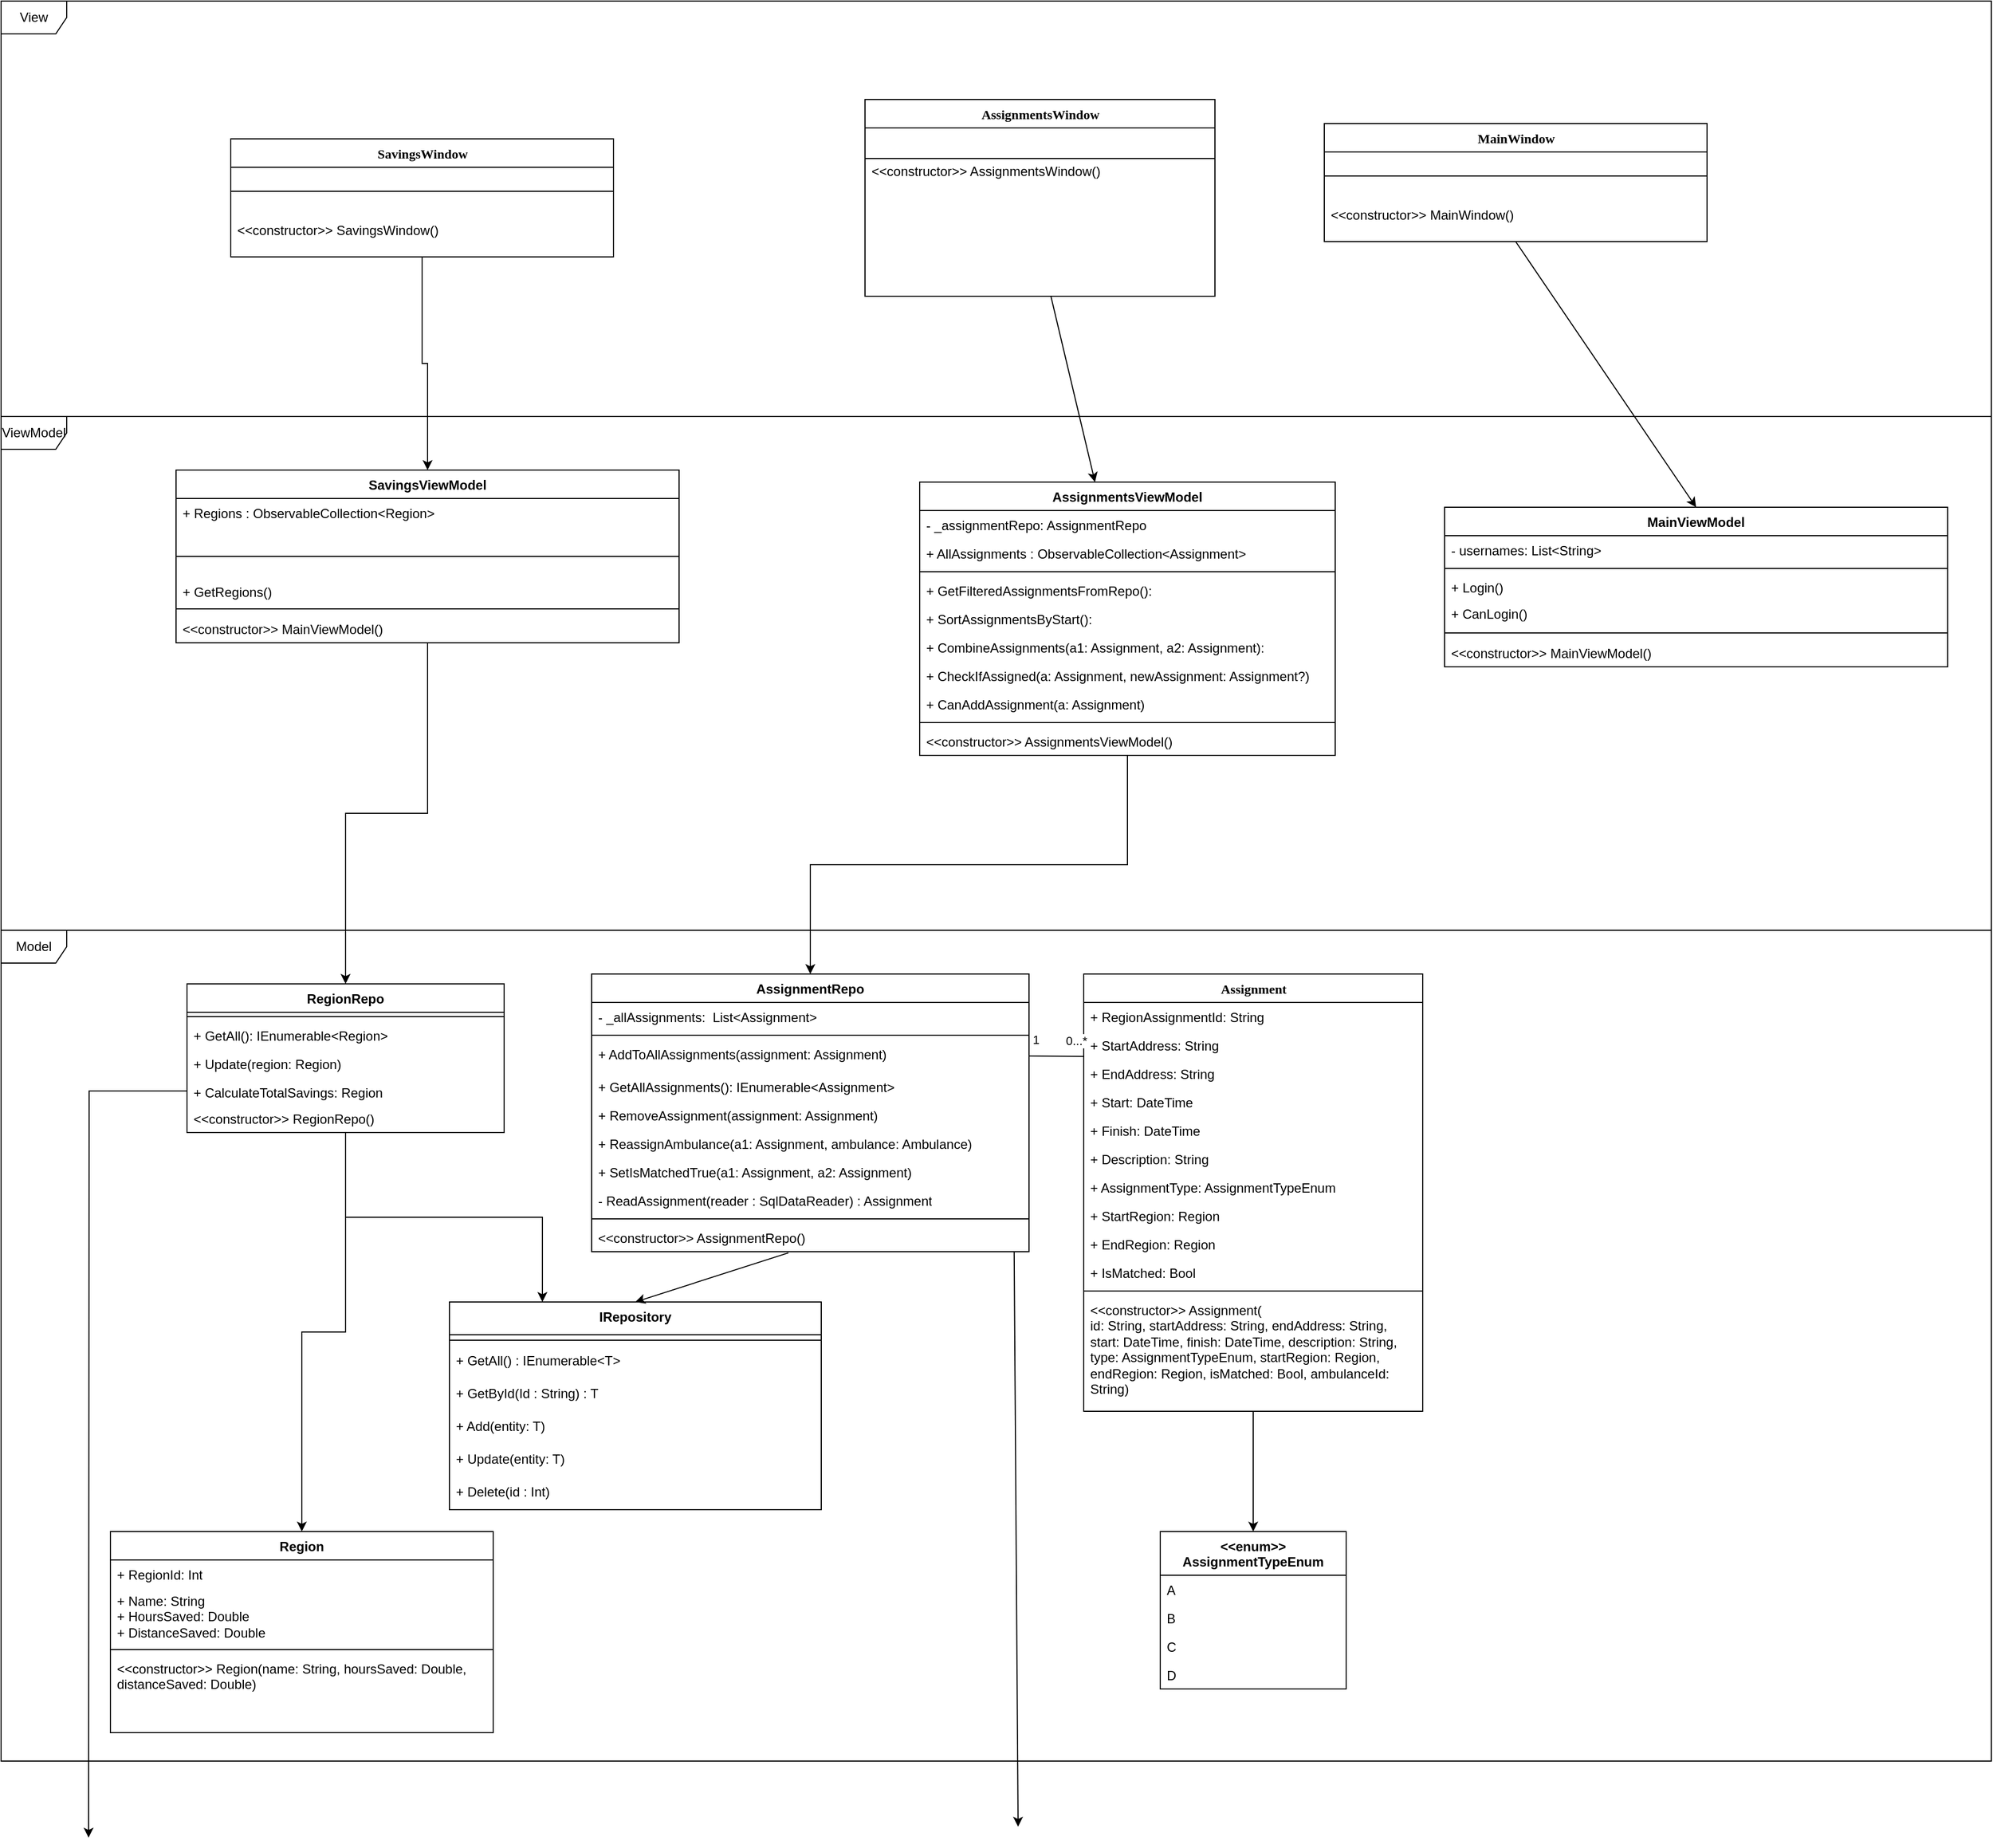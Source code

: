 <mxfile version="24.7.16">
  <diagram name="Page-1" id="6133507b-19e7-1e82-6fc7-422aa6c4b21f">
    <mxGraphModel dx="2150" dy="557" grid="1" gridSize="10" guides="1" tooltips="1" connect="1" arrows="1" fold="1" page="1" pageScale="1" pageWidth="1100" pageHeight="850" background="none" math="0" shadow="0">
      <root>
        <mxCell id="0" />
        <mxCell id="1" parent="0" />
        <object label="&lt;div&gt;AssignmentsWindow&lt;/div&gt;&lt;div&gt;&lt;br&gt;&lt;/div&gt;" AssignmentsWindow="" id="78961159f06e98e8-17">
          <mxCell style="swimlane;html=1;fontStyle=1;align=center;verticalAlign=top;childLayout=stackLayout;horizontal=1;startSize=26;horizontalStack=0;resizeParent=1;resizeLast=0;collapsible=1;marginBottom=0;swimlaneFillColor=#ffffff;rounded=0;shadow=0;comic=0;labelBackgroundColor=none;strokeWidth=1;fillColor=none;fontFamily=Verdana;fontSize=12;movable=1;resizable=1;rotatable=1;deletable=1;editable=1;locked=0;connectable=1;" parent="1" vertex="1">
            <mxGeometry x="20" y="100" width="320" height="180" as="geometry" />
          </mxCell>
        </object>
        <mxCell id="w_FCNFXschIVTDnrTgpB-2" value="&amp;nbsp;" style="text;strokeColor=none;fillColor=none;align=left;verticalAlign=top;spacingLeft=4;spacingRight=4;overflow=hidden;rotatable=0;points=[[0,0.5],[1,0.5]];portConstraint=eastwest;whiteSpace=wrap;html=1;" parent="78961159f06e98e8-17" vertex="1">
          <mxGeometry y="26" width="320" height="26" as="geometry" />
        </mxCell>
        <mxCell id="w_FCNFXschIVTDnrTgpB-6" value="&amp;lt;&amp;lt;constructor&amp;gt;&amp;gt; AssignmentsWindow() " style="text;strokeColor=none;fillColor=none;align=left;verticalAlign=top;spacingLeft=4;spacingRight=4;overflow=hidden;rotatable=0;points=[[0,0.5],[1,0.5]];portConstraint=eastwest;whiteSpace=wrap;html=1;" parent="78961159f06e98e8-17" vertex="1">
          <mxGeometry y="52" width="320" height="26" as="geometry" />
        </mxCell>
        <mxCell id="78961159f06e98e8-43" value="MainWindow" style="swimlane;html=1;fontStyle=1;align=center;verticalAlign=top;childLayout=stackLayout;horizontal=1;startSize=26;horizontalStack=0;resizeParent=1;resizeLast=0;collapsible=1;marginBottom=0;swimlaneFillColor=#ffffff;rounded=0;shadow=0;comic=0;labelBackgroundColor=none;strokeWidth=1;fillColor=none;fontFamily=Verdana;fontSize=12" parent="1" vertex="1">
          <mxGeometry x="440" y="122" width="350" height="108" as="geometry" />
        </mxCell>
        <mxCell id="w_FCNFXschIVTDnrTgpB-13" value="" style="line;strokeWidth=1;fillColor=none;align=left;verticalAlign=middle;spacingTop=-1;spacingLeft=3;spacingRight=3;rotatable=0;labelPosition=right;points=[];portConstraint=eastwest;strokeColor=inherit;" parent="78961159f06e98e8-43" vertex="1">
          <mxGeometry y="26" width="350" height="44" as="geometry" />
        </mxCell>
        <mxCell id="w_FCNFXschIVTDnrTgpB-14" value="&amp;lt;&amp;lt;constructor&amp;gt;&amp;gt; MainWindow() " style="text;strokeColor=none;fillColor=none;align=left;verticalAlign=top;spacingLeft=4;spacingRight=4;overflow=hidden;rotatable=0;points=[[0,0.5],[1,0.5]];portConstraint=eastwest;whiteSpace=wrap;html=1;" parent="78961159f06e98e8-43" vertex="1">
          <mxGeometry y="70" width="350" height="20" as="geometry" />
        </mxCell>
        <mxCell id="78961159f06e98e8-108" value="Assignment" style="swimlane;html=1;fontStyle=1;align=center;verticalAlign=top;childLayout=stackLayout;horizontal=1;startSize=26;horizontalStack=0;resizeParent=1;resizeLast=0;collapsible=1;marginBottom=0;swimlaneFillColor=#ffffff;rounded=0;shadow=0;comic=0;labelBackgroundColor=none;strokeWidth=1;fillColor=none;fontFamily=Verdana;fontSize=12" parent="1" vertex="1">
          <mxGeometry x="220" y="900" width="310" height="400" as="geometry" />
        </mxCell>
        <mxCell id="78961159f06e98e8-109" value="+ RegionAssignmentId: String" style="text;html=1;strokeColor=none;fillColor=none;align=left;verticalAlign=top;spacingLeft=4;spacingRight=4;whiteSpace=wrap;overflow=hidden;rotatable=0;points=[[0,0.5],[1,0.5]];portConstraint=eastwest;" parent="78961159f06e98e8-108" vertex="1">
          <mxGeometry y="26" width="310" height="26" as="geometry" />
        </mxCell>
        <mxCell id="78961159f06e98e8-110" value="+ StartAddress: String" style="text;html=1;strokeColor=none;fillColor=none;align=left;verticalAlign=top;spacingLeft=4;spacingRight=4;whiteSpace=wrap;overflow=hidden;rotatable=0;points=[[0,0.5],[1,0.5]];portConstraint=eastwest;" parent="78961159f06e98e8-108" vertex="1">
          <mxGeometry y="52" width="310" height="26" as="geometry" />
        </mxCell>
        <mxCell id="wk8aedMz6wveuseHpSyb-9" value="+ EndAddress: String" style="text;html=1;strokeColor=none;fillColor=none;align=left;verticalAlign=top;spacingLeft=4;spacingRight=4;whiteSpace=wrap;overflow=hidden;rotatable=0;points=[[0,0.5],[1,0.5]];portConstraint=eastwest;" parent="78961159f06e98e8-108" vertex="1">
          <mxGeometry y="78" width="310" height="26" as="geometry" />
        </mxCell>
        <mxCell id="wk8aedMz6wveuseHpSyb-10" value="+ Start: DateTime" style="text;html=1;strokeColor=none;fillColor=none;align=left;verticalAlign=top;spacingLeft=4;spacingRight=4;whiteSpace=wrap;overflow=hidden;rotatable=0;points=[[0,0.5],[1,0.5]];portConstraint=eastwest;" parent="78961159f06e98e8-108" vertex="1">
          <mxGeometry y="104" width="310" height="26" as="geometry" />
        </mxCell>
        <mxCell id="wk8aedMz6wveuseHpSyb-11" value="+ Finish: DateTime" style="text;html=1;strokeColor=none;fillColor=none;align=left;verticalAlign=top;spacingLeft=4;spacingRight=4;whiteSpace=wrap;overflow=hidden;rotatable=0;points=[[0,0.5],[1,0.5]];portConstraint=eastwest;" parent="78961159f06e98e8-108" vertex="1">
          <mxGeometry y="130" width="310" height="26" as="geometry" />
        </mxCell>
        <mxCell id="wk8aedMz6wveuseHpSyb-12" value="+ Description: String" style="text;html=1;strokeColor=none;fillColor=none;align=left;verticalAlign=top;spacingLeft=4;spacingRight=4;whiteSpace=wrap;overflow=hidden;rotatable=0;points=[[0,0.5],[1,0.5]];portConstraint=eastwest;" parent="78961159f06e98e8-108" vertex="1">
          <mxGeometry y="156" width="310" height="26" as="geometry" />
        </mxCell>
        <mxCell id="wk8aedMz6wveuseHpSyb-13" value="+ AssignmentType: AssignmentTypeEnum" style="text;html=1;strokeColor=none;fillColor=none;align=left;verticalAlign=top;spacingLeft=4;spacingRight=4;whiteSpace=wrap;overflow=hidden;rotatable=0;points=[[0,0.5],[1,0.5]];portConstraint=eastwest;" parent="78961159f06e98e8-108" vertex="1">
          <mxGeometry y="182" width="310" height="26" as="geometry" />
        </mxCell>
        <mxCell id="wk8aedMz6wveuseHpSyb-14" value="&lt;div&gt;+ StartRegion: Region&lt;/div&gt;" style="text;html=1;strokeColor=none;fillColor=none;align=left;verticalAlign=top;spacingLeft=4;spacingRight=4;whiteSpace=wrap;overflow=hidden;rotatable=0;points=[[0,0.5],[1,0.5]];portConstraint=eastwest;" parent="78961159f06e98e8-108" vertex="1">
          <mxGeometry y="208" width="310" height="26" as="geometry" />
        </mxCell>
        <mxCell id="wk8aedMz6wveuseHpSyb-15" value="+ EndRegion: Region" style="text;html=1;strokeColor=none;fillColor=none;align=left;verticalAlign=top;spacingLeft=4;spacingRight=4;whiteSpace=wrap;overflow=hidden;rotatable=0;points=[[0,0.5],[1,0.5]];portConstraint=eastwest;" parent="78961159f06e98e8-108" vertex="1">
          <mxGeometry y="234" width="310" height="26" as="geometry" />
        </mxCell>
        <mxCell id="wk8aedMz6wveuseHpSyb-40" value="+ IsMatched: Bool" style="text;html=1;strokeColor=none;fillColor=none;align=left;verticalAlign=top;spacingLeft=4;spacingRight=4;whiteSpace=wrap;overflow=hidden;rotatable=0;points=[[0,0.5],[1,0.5]];portConstraint=eastwest;" parent="78961159f06e98e8-108" vertex="1">
          <mxGeometry y="260" width="310" height="26" as="geometry" />
        </mxCell>
        <mxCell id="78961159f06e98e8-116" value="" style="line;html=1;strokeWidth=1;fillColor=none;align=left;verticalAlign=middle;spacingTop=-1;spacingLeft=3;spacingRight=3;rotatable=0;labelPosition=right;points=[];portConstraint=eastwest;" parent="78961159f06e98e8-108" vertex="1">
          <mxGeometry y="286" width="310" height="8" as="geometry" />
        </mxCell>
        <mxCell id="pi39ZVfkWH-q8esaPO29-7" value="&lt;div&gt;&amp;lt;&amp;lt;constructor&amp;gt;&amp;gt; Assignment(&lt;/div&gt;&lt;div&gt;id: String, startAddress: String, endAddress: String,&lt;/div&gt;&lt;div&gt;start: DateTime, finish: DateTime, description: String,&lt;/div&gt;&lt;div&gt;type: AssignmentTypeEnum, startRegion: Region,&lt;/div&gt;&lt;div&gt;endRegion: Region, isMatched: Bool, ambulanceId: String)&lt;/div&gt;" style="text;strokeColor=none;fillColor=none;align=left;verticalAlign=top;spacingLeft=4;spacingRight=4;overflow=hidden;rotatable=0;points=[[0,0.5],[1,0.5]];portConstraint=eastwest;whiteSpace=wrap;html=1;" parent="78961159f06e98e8-108" vertex="1">
          <mxGeometry y="294" width="310" height="106" as="geometry" />
        </mxCell>
        <mxCell id="LiIIhhn5Ps5Z9-WXhKOp-2" value="View" style="shape=umlFrame;whiteSpace=wrap;html=1;pointerEvents=0;" parent="1" vertex="1">
          <mxGeometry x="-770" y="10" width="1820" height="380" as="geometry" />
        </mxCell>
        <mxCell id="LiIIhhn5Ps5Z9-WXhKOp-3" value="ViewModel" style="shape=umlFrame;whiteSpace=wrap;html=1;pointerEvents=0;" parent="1" vertex="1">
          <mxGeometry x="-770" y="390" width="1820" height="470" as="geometry" />
        </mxCell>
        <mxCell id="LiIIhhn5Ps5Z9-WXhKOp-4" value="Model" style="shape=umlFrame;whiteSpace=wrap;html=1;pointerEvents=0;" parent="1" vertex="1">
          <mxGeometry x="-770" y="860" width="1820" height="760" as="geometry" />
        </mxCell>
        <mxCell id="wk8aedMz6wveuseHpSyb-1" value="AssignmentRepo" style="swimlane;fontStyle=1;align=center;verticalAlign=top;childLayout=stackLayout;horizontal=1;startSize=26;horizontalStack=0;resizeParent=1;resizeParentMax=0;resizeLast=0;collapsible=1;marginBottom=0;whiteSpace=wrap;html=1;" parent="1" vertex="1">
          <mxGeometry x="-230" y="900" width="400" height="254" as="geometry" />
        </mxCell>
        <mxCell id="wk8aedMz6wveuseHpSyb-2" value="- _allAssignments:&amp;nbsp; List&amp;lt;Assignment&amp;gt;" style="text;strokeColor=none;fillColor=none;align=left;verticalAlign=top;spacingLeft=4;spacingRight=4;overflow=hidden;rotatable=0;points=[[0,0.5],[1,0.5]];portConstraint=eastwest;whiteSpace=wrap;html=1;" parent="wk8aedMz6wveuseHpSyb-1" vertex="1">
          <mxGeometry y="26" width="400" height="26" as="geometry" />
        </mxCell>
        <mxCell id="wk8aedMz6wveuseHpSyb-3" value="" style="line;strokeWidth=1;fillColor=none;align=left;verticalAlign=middle;spacingTop=-1;spacingLeft=3;spacingRight=3;rotatable=0;labelPosition=right;points=[];portConstraint=eastwest;strokeColor=inherit;" parent="wk8aedMz6wveuseHpSyb-1" vertex="1">
          <mxGeometry y="52" width="400" height="8" as="geometry" />
        </mxCell>
        <mxCell id="wk8aedMz6wveuseHpSyb-44" value="+ AddToAllAssignments(assignment: Assignment)" style="text;html=1;strokeColor=none;fillColor=none;align=left;verticalAlign=top;spacingLeft=4;spacingRight=4;whiteSpace=wrap;overflow=hidden;rotatable=0;points=[[0,0.5],[1,0.5]];portConstraint=eastwest;" parent="wk8aedMz6wveuseHpSyb-1" vertex="1">
          <mxGeometry y="60" width="400" height="30" as="geometry" />
        </mxCell>
        <mxCell id="wk8aedMz6wveuseHpSyb-45" value="+ GetAllAssignments(): IEnumerable&amp;lt;Assignment&amp;gt;" style="text;html=1;strokeColor=none;fillColor=none;align=left;verticalAlign=top;spacingLeft=4;spacingRight=4;whiteSpace=wrap;overflow=hidden;rotatable=0;points=[[0,0.5],[1,0.5]];portConstraint=eastwest;" parent="wk8aedMz6wveuseHpSyb-1" vertex="1">
          <mxGeometry y="90" width="400" height="26" as="geometry" />
        </mxCell>
        <mxCell id="wk8aedMz6wveuseHpSyb-46" value="+ RemoveAssignment(assignment: Assignment)" style="text;html=1;strokeColor=none;fillColor=none;align=left;verticalAlign=top;spacingLeft=4;spacingRight=4;whiteSpace=wrap;overflow=hidden;rotatable=0;points=[[0,0.5],[1,0.5]];portConstraint=eastwest;" parent="wk8aedMz6wveuseHpSyb-1" vertex="1">
          <mxGeometry y="116" width="400" height="26" as="geometry" />
        </mxCell>
        <mxCell id="pi39ZVfkWH-q8esaPO29-2" value="+ ReassignAmbulance(a1: Assignment, ambulance: Ambulance)&amp;nbsp; " style="text;strokeColor=none;fillColor=none;align=left;verticalAlign=top;spacingLeft=4;spacingRight=4;overflow=hidden;rotatable=0;points=[[0,0.5],[1,0.5]];portConstraint=eastwest;whiteSpace=wrap;html=1;" parent="wk8aedMz6wveuseHpSyb-1" vertex="1">
          <mxGeometry y="142" width="400" height="26" as="geometry" />
        </mxCell>
        <mxCell id="pi39ZVfkWH-q8esaPO29-3" value="+ SetIsMatchedTrue(a1: Assignment, a2: Assignment)" style="text;strokeColor=none;fillColor=none;align=left;verticalAlign=top;spacingLeft=4;spacingRight=4;overflow=hidden;rotatable=0;points=[[0,0.5],[1,0.5]];portConstraint=eastwest;whiteSpace=wrap;html=1;" parent="wk8aedMz6wveuseHpSyb-1" vertex="1">
          <mxGeometry y="168" width="400" height="26" as="geometry" />
        </mxCell>
        <mxCell id="ruRPyzoUIk_TEETxhgX9-29" value="- ReadAssignment(reader : SqlDataReader) : Assignment" style="text;strokeColor=none;fillColor=none;align=left;verticalAlign=top;spacingLeft=4;spacingRight=4;overflow=hidden;rotatable=0;points=[[0,0.5],[1,0.5]];portConstraint=eastwest;whiteSpace=wrap;html=1;" parent="wk8aedMz6wveuseHpSyb-1" vertex="1">
          <mxGeometry y="194" width="400" height="26" as="geometry" />
        </mxCell>
        <mxCell id="w_FCNFXschIVTDnrTgpB-23" value="" style="line;strokeWidth=1;fillColor=none;align=left;verticalAlign=middle;spacingTop=-1;spacingLeft=3;spacingRight=3;rotatable=0;labelPosition=right;points=[];portConstraint=eastwest;strokeColor=inherit;" parent="wk8aedMz6wveuseHpSyb-1" vertex="1">
          <mxGeometry y="220" width="400" height="8" as="geometry" />
        </mxCell>
        <mxCell id="w_FCNFXschIVTDnrTgpB-24" value="&amp;lt;&amp;lt;constructor&amp;gt;&amp;gt; AssignmentRepo()" style="text;strokeColor=none;fillColor=none;align=left;verticalAlign=top;spacingLeft=4;spacingRight=4;overflow=hidden;rotatable=0;points=[[0,0.5],[1,0.5]];portConstraint=eastwest;whiteSpace=wrap;html=1;" parent="wk8aedMz6wveuseHpSyb-1" vertex="1">
          <mxGeometry y="228" width="400" height="26" as="geometry" />
        </mxCell>
        <mxCell id="wk8aedMz6wveuseHpSyb-50" value="" style="endArrow=none;html=1;rounded=0;exitX=1;exitY=0.5;exitDx=0;exitDy=0;entryX=0;entryY=0.897;entryDx=0;entryDy=0;entryPerimeter=0;" parent="1" source="wk8aedMz6wveuseHpSyb-44" target="78961159f06e98e8-110" edge="1">
          <mxGeometry width="50" height="50" relative="1" as="geometry">
            <mxPoint x="530" y="1150" as="sourcePoint" />
            <mxPoint x="580" y="1100" as="targetPoint" />
          </mxGeometry>
        </mxCell>
        <mxCell id="wk8aedMz6wveuseHpSyb-53" value="0...*" style="edgeLabel;html=1;align=center;verticalAlign=middle;resizable=0;points=[];" parent="wk8aedMz6wveuseHpSyb-50" vertex="1" connectable="0">
          <mxGeometry x="0.692" relative="1" as="geometry">
            <mxPoint y="-15" as="offset" />
          </mxGeometry>
        </mxCell>
        <mxCell id="wk8aedMz6wveuseHpSyb-54" value="1" style="edgeLabel;html=1;align=center;verticalAlign=middle;resizable=0;points=[];" parent="wk8aedMz6wveuseHpSyb-50" vertex="1" connectable="0">
          <mxGeometry x="-0.756" y="1" relative="1" as="geometry">
            <mxPoint y="-14" as="offset" />
          </mxGeometry>
        </mxCell>
        <mxCell id="wk8aedMz6wveuseHpSyb-57" value="MainViewModel" style="swimlane;fontStyle=1;align=center;verticalAlign=top;childLayout=stackLayout;horizontal=1;startSize=26;horizontalStack=0;resizeParent=1;resizeParentMax=0;resizeLast=0;collapsible=1;marginBottom=0;whiteSpace=wrap;html=1;" parent="1" vertex="1">
          <mxGeometry x="550" y="473" width="460" height="146" as="geometry" />
        </mxCell>
        <mxCell id="ruRPyzoUIk_TEETxhgX9-1" value="- usernames: List&amp;lt;String&amp;gt;" style="text;strokeColor=none;fillColor=none;align=left;verticalAlign=top;spacingLeft=4;spacingRight=4;overflow=hidden;rotatable=0;points=[[0,0.5],[1,0.5]];portConstraint=eastwest;whiteSpace=wrap;html=1;" parent="wk8aedMz6wveuseHpSyb-57" vertex="1">
          <mxGeometry y="26" width="460" height="26" as="geometry" />
        </mxCell>
        <mxCell id="ruRPyzoUIk_TEETxhgX9-3" value="" style="line;strokeWidth=1;fillColor=none;align=left;verticalAlign=middle;spacingTop=-1;spacingLeft=3;spacingRight=3;rotatable=0;labelPosition=right;points=[];portConstraint=eastwest;strokeColor=inherit;" parent="wk8aedMz6wveuseHpSyb-57" vertex="1">
          <mxGeometry y="52" width="460" height="8" as="geometry" />
        </mxCell>
        <mxCell id="ruRPyzoUIk_TEETxhgX9-6" value="+ Login()" style="text;strokeColor=none;fillColor=none;align=left;verticalAlign=top;spacingLeft=4;spacingRight=4;overflow=hidden;rotatable=0;points=[[0,0.5],[1,0.5]];portConstraint=eastwest;whiteSpace=wrap;html=1;" parent="wk8aedMz6wveuseHpSyb-57" vertex="1">
          <mxGeometry y="60" width="460" height="24" as="geometry" />
        </mxCell>
        <mxCell id="ruRPyzoUIk_TEETxhgX9-7" value="+ CanLogin()" style="text;strokeColor=none;fillColor=none;align=left;verticalAlign=top;spacingLeft=4;spacingRight=4;overflow=hidden;rotatable=0;points=[[0,0.5],[1,0.5]];portConstraint=eastwest;whiteSpace=wrap;html=1;" parent="wk8aedMz6wveuseHpSyb-57" vertex="1">
          <mxGeometry y="84" width="460" height="26" as="geometry" />
        </mxCell>
        <mxCell id="ruRPyzoUIk_TEETxhgX9-4" value="" style="line;strokeWidth=1;fillColor=none;align=left;verticalAlign=middle;spacingTop=-1;spacingLeft=3;spacingRight=3;rotatable=0;labelPosition=right;points=[];portConstraint=eastwest;strokeColor=inherit;" parent="wk8aedMz6wveuseHpSyb-57" vertex="1">
          <mxGeometry y="110" width="460" height="10" as="geometry" />
        </mxCell>
        <mxCell id="ruRPyzoUIk_TEETxhgX9-5" value="&amp;lt;&amp;lt;constructor&amp;gt;&amp;gt; MainViewModel()" style="text;strokeColor=none;fillColor=none;align=left;verticalAlign=top;spacingLeft=4;spacingRight=4;overflow=hidden;rotatable=0;points=[[0,0.5],[1,0.5]];portConstraint=eastwest;whiteSpace=wrap;html=1;" parent="wk8aedMz6wveuseHpSyb-57" vertex="1">
          <mxGeometry y="120" width="460" height="26" as="geometry" />
        </mxCell>
        <mxCell id="wk8aedMz6wveuseHpSyb-61" value="AssignmentsViewModel" style="swimlane;fontStyle=1;align=center;verticalAlign=top;childLayout=stackLayout;horizontal=1;startSize=26;horizontalStack=0;resizeParent=1;resizeParentMax=0;resizeLast=0;collapsible=1;marginBottom=0;whiteSpace=wrap;html=1;" parent="1" vertex="1">
          <mxGeometry x="70" y="450" width="380" height="250" as="geometry" />
        </mxCell>
        <mxCell id="wk8aedMz6wveuseHpSyb-62" value="- _assignmentRepo: AssignmentRepo" style="text;strokeColor=none;fillColor=none;align=left;verticalAlign=top;spacingLeft=4;spacingRight=4;overflow=hidden;rotatable=0;points=[[0,0.5],[1,0.5]];portConstraint=eastwest;whiteSpace=wrap;html=1;" parent="wk8aedMz6wveuseHpSyb-61" vertex="1">
          <mxGeometry y="26" width="380" height="26" as="geometry" />
        </mxCell>
        <mxCell id="w_FCNFXschIVTDnrTgpB-15" value="+ AllAssignments : ObservableCollection&amp;lt;Assignment&amp;gt;" style="text;strokeColor=none;fillColor=none;align=left;verticalAlign=top;spacingLeft=4;spacingRight=4;overflow=hidden;rotatable=0;points=[[0,0.5],[1,0.5]];portConstraint=eastwest;whiteSpace=wrap;html=1;" parent="wk8aedMz6wveuseHpSyb-61" vertex="1">
          <mxGeometry y="52" width="380" height="26" as="geometry" />
        </mxCell>
        <mxCell id="wk8aedMz6wveuseHpSyb-63" value="" style="line;strokeWidth=1;fillColor=none;align=left;verticalAlign=middle;spacingTop=-1;spacingLeft=3;spacingRight=3;rotatable=0;labelPosition=right;points=[];portConstraint=eastwest;strokeColor=inherit;" parent="wk8aedMz6wveuseHpSyb-61" vertex="1">
          <mxGeometry y="78" width="380" height="8" as="geometry" />
        </mxCell>
        <mxCell id="wk8aedMz6wveuseHpSyb-64" value="+ GetFilteredAssignmentsFromRepo():&amp;nbsp;" style="text;strokeColor=none;fillColor=none;align=left;verticalAlign=top;spacingLeft=4;spacingRight=4;overflow=hidden;rotatable=0;points=[[0,0.5],[1,0.5]];portConstraint=eastwest;whiteSpace=wrap;html=1;" parent="wk8aedMz6wveuseHpSyb-61" vertex="1">
          <mxGeometry y="86" width="380" height="26" as="geometry" />
        </mxCell>
        <mxCell id="wk8aedMz6wveuseHpSyb-71" value="&lt;div&gt;+ SortAssignmentsByStart():&lt;/div&gt;&lt;div&gt;&lt;br&gt;&lt;/div&gt;" style="text;strokeColor=none;fillColor=none;align=left;verticalAlign=top;spacingLeft=4;spacingRight=4;overflow=hidden;rotatable=0;points=[[0,0.5],[1,0.5]];portConstraint=eastwest;whiteSpace=wrap;html=1;" parent="wk8aedMz6wveuseHpSyb-61" vertex="1">
          <mxGeometry y="112" width="380" height="26" as="geometry" />
        </mxCell>
        <mxCell id="pi39ZVfkWH-q8esaPO29-1" value="+ CombineAssignments(a1: Assignment, a2: Assignment):" style="text;strokeColor=none;fillColor=none;align=left;verticalAlign=top;spacingLeft=4;spacingRight=4;overflow=hidden;rotatable=0;points=[[0,0.5],[1,0.5]];portConstraint=eastwest;whiteSpace=wrap;html=1;" parent="wk8aedMz6wveuseHpSyb-61" vertex="1">
          <mxGeometry y="138" width="380" height="26" as="geometry" />
        </mxCell>
        <mxCell id="FW3K1UX7M-Oo-U68jjP3-2" value="+ CheckIfAssigned(a: Assignment, newAssignment: Assignment?)" style="text;strokeColor=none;fillColor=none;align=left;verticalAlign=top;spacingLeft=4;spacingRight=4;overflow=hidden;rotatable=0;points=[[0,0.5],[1,0.5]];portConstraint=eastwest;whiteSpace=wrap;html=1;" parent="wk8aedMz6wveuseHpSyb-61" vertex="1">
          <mxGeometry y="164" width="380" height="26" as="geometry" />
        </mxCell>
        <mxCell id="FW3K1UX7M-Oo-U68jjP3-3" value="+&amp;nbsp;CanAddAssignment(a: Assignment)" style="text;strokeColor=none;fillColor=none;align=left;verticalAlign=top;spacingLeft=4;spacingRight=4;overflow=hidden;rotatable=0;points=[[0,0.5],[1,0.5]];portConstraint=eastwest;whiteSpace=wrap;html=1;" parent="wk8aedMz6wveuseHpSyb-61" vertex="1">
          <mxGeometry y="190" width="380" height="26" as="geometry" />
        </mxCell>
        <mxCell id="w_FCNFXschIVTDnrTgpB-22" value="" style="line;strokeWidth=1;fillColor=none;align=left;verticalAlign=middle;spacingTop=-1;spacingLeft=3;spacingRight=3;rotatable=0;labelPosition=right;points=[];portConstraint=eastwest;strokeColor=inherit;" parent="wk8aedMz6wveuseHpSyb-61" vertex="1">
          <mxGeometry y="216" width="380" height="8" as="geometry" />
        </mxCell>
        <mxCell id="w_FCNFXschIVTDnrTgpB-21" value="&amp;lt;&amp;lt;constructor&amp;gt;&amp;gt; AssignmentsViewModel()" style="text;strokeColor=none;fillColor=none;align=left;verticalAlign=top;spacingLeft=4;spacingRight=4;overflow=hidden;rotatable=0;points=[[0,0.5],[1,0.5]];portConstraint=eastwest;whiteSpace=wrap;html=1;" parent="wk8aedMz6wveuseHpSyb-61" vertex="1">
          <mxGeometry y="224" width="380" height="26" as="geometry" />
        </mxCell>
        <mxCell id="wk8aedMz6wveuseHpSyb-65" value="" style="endArrow=none;html=1;rounded=0;exitX=0.5;exitY=0;exitDx=0;exitDy=0;startArrow=classic;startFill=1;" parent="1" source="wk8aedMz6wveuseHpSyb-1" target="wk8aedMz6wveuseHpSyb-61" edge="1">
          <mxGeometry width="50" height="50" relative="1" as="geometry">
            <mxPoint x="420" y="620" as="sourcePoint" />
            <mxPoint x="560" y="580" as="targetPoint" />
            <Array as="points">
              <mxPoint x="-30" y="800" />
              <mxPoint x="260" y="800" />
            </Array>
          </mxGeometry>
        </mxCell>
        <mxCell id="w_FCNFXschIVTDnrTgpB-5" value="" style="line;strokeWidth=1;fillColor=none;align=left;verticalAlign=middle;spacingTop=-1;spacingLeft=3;spacingRight=3;rotatable=0;labelPosition=right;points=[];portConstraint=eastwest;strokeColor=inherit;" parent="1" vertex="1">
          <mxGeometry x="20" y="150" width="320" height="8" as="geometry" />
        </mxCell>
        <mxCell id="w_FCNFXschIVTDnrTgpB-17" value="" style="endArrow=classic;html=1;rounded=0;entryX=0.5;entryY=0;entryDx=0;entryDy=0;exitX=0.5;exitY=1;exitDx=0;exitDy=0;" parent="1" source="78961159f06e98e8-43" target="wk8aedMz6wveuseHpSyb-57" edge="1">
          <mxGeometry width="50" height="50" relative="1" as="geometry">
            <mxPoint x="620" y="280" as="sourcePoint" />
            <mxPoint x="670" y="280" as="targetPoint" />
          </mxGeometry>
        </mxCell>
        <mxCell id="w_FCNFXschIVTDnrTgpB-20" value="" style="endArrow=classic;html=1;rounded=0;" parent="1" target="wk8aedMz6wveuseHpSyb-61" edge="1">
          <mxGeometry width="50" height="50" relative="1" as="geometry">
            <mxPoint x="190" y="280" as="sourcePoint" />
            <mxPoint x="220" y="190" as="targetPoint" />
          </mxGeometry>
        </mxCell>
        <mxCell id="w_FCNFXschIVTDnrTgpB-25" value="&lt;div&gt;&amp;lt;&amp;lt;enum&amp;gt;&amp;gt;&lt;/div&gt;AssignmentTypeEnum" style="swimlane;fontStyle=1;align=center;verticalAlign=top;childLayout=stackLayout;horizontal=1;startSize=40;horizontalStack=0;resizeParent=1;resizeParentMax=0;resizeLast=0;collapsible=1;marginBottom=0;whiteSpace=wrap;html=1;" parent="1" vertex="1">
          <mxGeometry x="290" y="1410" width="170" height="144" as="geometry" />
        </mxCell>
        <mxCell id="w_FCNFXschIVTDnrTgpB-26" value="A" style="text;strokeColor=none;fillColor=none;align=left;verticalAlign=top;spacingLeft=4;spacingRight=4;overflow=hidden;rotatable=0;points=[[0,0.5],[1,0.5]];portConstraint=eastwest;whiteSpace=wrap;html=1;" parent="w_FCNFXschIVTDnrTgpB-25" vertex="1">
          <mxGeometry y="40" width="170" height="26" as="geometry" />
        </mxCell>
        <mxCell id="w_FCNFXschIVTDnrTgpB-27" value="B" style="text;strokeColor=none;fillColor=none;align=left;verticalAlign=top;spacingLeft=4;spacingRight=4;overflow=hidden;rotatable=0;points=[[0,0.5],[1,0.5]];portConstraint=eastwest;whiteSpace=wrap;html=1;" parent="w_FCNFXschIVTDnrTgpB-25" vertex="1">
          <mxGeometry y="66" width="170" height="26" as="geometry" />
        </mxCell>
        <mxCell id="w_FCNFXschIVTDnrTgpB-28" value="C" style="text;strokeColor=none;fillColor=none;align=left;verticalAlign=top;spacingLeft=4;spacingRight=4;overflow=hidden;rotatable=0;points=[[0,0.5],[1,0.5]];portConstraint=eastwest;whiteSpace=wrap;html=1;" parent="w_FCNFXschIVTDnrTgpB-25" vertex="1">
          <mxGeometry y="92" width="170" height="26" as="geometry" />
        </mxCell>
        <mxCell id="w_FCNFXschIVTDnrTgpB-29" value="D" style="text;strokeColor=none;fillColor=none;align=left;verticalAlign=top;spacingLeft=4;spacingRight=4;overflow=hidden;rotatable=0;points=[[0,0.5],[1,0.5]];portConstraint=eastwest;whiteSpace=wrap;html=1;" parent="w_FCNFXschIVTDnrTgpB-25" vertex="1">
          <mxGeometry y="118" width="170" height="26" as="geometry" />
        </mxCell>
        <mxCell id="pi39ZVfkWH-q8esaPO29-10" value="" style="endArrow=classic;html=1;rounded=0;" parent="1" source="78961159f06e98e8-108" target="w_FCNFXschIVTDnrTgpB-25" edge="1">
          <mxGeometry width="50" height="50" relative="1" as="geometry">
            <mxPoint x="410" y="1390" as="sourcePoint" />
            <mxPoint x="460" y="1340" as="targetPoint" />
          </mxGeometry>
        </mxCell>
        <mxCell id="ruRPyzoUIk_TEETxhgX9-8" value="IRepository" style="swimlane;fontStyle=1;align=center;verticalAlign=top;childLayout=stackLayout;horizontal=1;startSize=30;horizontalStack=0;resizeParent=1;resizeParentMax=0;resizeLast=0;collapsible=1;marginBottom=0;whiteSpace=wrap;html=1;" parent="1" vertex="1">
          <mxGeometry x="-360" y="1200" width="340" height="190" as="geometry" />
        </mxCell>
        <mxCell id="ruRPyzoUIk_TEETxhgX9-20" value="" style="line;html=1;strokeWidth=1;fillColor=none;align=left;verticalAlign=middle;spacingTop=-1;spacingLeft=3;spacingRight=3;rotatable=0;labelPosition=right;points=[];portConstraint=eastwest;" parent="ruRPyzoUIk_TEETxhgX9-8" vertex="1">
          <mxGeometry y="30" width="340" height="10" as="geometry" />
        </mxCell>
        <mxCell id="ruRPyzoUIk_TEETxhgX9-22" value="+ GetAll() :&amp;nbsp;IEnumerable&amp;lt;T&amp;gt;" style="text;html=1;strokeColor=none;fillColor=none;align=left;verticalAlign=top;spacingLeft=4;spacingRight=4;whiteSpace=wrap;overflow=hidden;rotatable=0;points=[[0,0.5],[1,0.5]];portConstraint=eastwest;" parent="ruRPyzoUIk_TEETxhgX9-8" vertex="1">
          <mxGeometry y="40" width="340" height="30" as="geometry" />
        </mxCell>
        <mxCell id="ruRPyzoUIk_TEETxhgX9-23" value="+ GetById(Id : String) : T" style="text;html=1;strokeColor=none;fillColor=none;align=left;verticalAlign=top;spacingLeft=4;spacingRight=4;whiteSpace=wrap;overflow=hidden;rotatable=0;points=[[0,0.5],[1,0.5]];portConstraint=eastwest;" parent="ruRPyzoUIk_TEETxhgX9-8" vertex="1">
          <mxGeometry y="70" width="340" height="30" as="geometry" />
        </mxCell>
        <mxCell id="ruRPyzoUIk_TEETxhgX9-25" value="+ Add(entity: T)&amp;nbsp;" style="text;html=1;strokeColor=none;fillColor=none;align=left;verticalAlign=top;spacingLeft=4;spacingRight=4;whiteSpace=wrap;overflow=hidden;rotatable=0;points=[[0,0.5],[1,0.5]];portConstraint=eastwest;" parent="ruRPyzoUIk_TEETxhgX9-8" vertex="1">
          <mxGeometry y="100" width="340" height="30" as="geometry" />
        </mxCell>
        <mxCell id="ruRPyzoUIk_TEETxhgX9-26" value="+ Update(entity: T)&amp;nbsp;" style="text;html=1;strokeColor=none;fillColor=none;align=left;verticalAlign=top;spacingLeft=4;spacingRight=4;whiteSpace=wrap;overflow=hidden;rotatable=0;points=[[0,0.5],[1,0.5]];portConstraint=eastwest;" parent="ruRPyzoUIk_TEETxhgX9-8" vertex="1">
          <mxGeometry y="130" width="340" height="30" as="geometry" />
        </mxCell>
        <mxCell id="ruRPyzoUIk_TEETxhgX9-27" value="+ Delete(id : Int)&amp;nbsp;" style="text;html=1;strokeColor=none;fillColor=none;align=left;verticalAlign=top;spacingLeft=4;spacingRight=4;whiteSpace=wrap;overflow=hidden;rotatable=0;points=[[0,0.5],[1,0.5]];portConstraint=eastwest;" parent="ruRPyzoUIk_TEETxhgX9-8" vertex="1">
          <mxGeometry y="160" width="340" height="30" as="geometry" />
        </mxCell>
        <mxCell id="ruRPyzoUIk_TEETxhgX9-28" value="" style="endArrow=classic;html=1;rounded=0;entryX=0.5;entryY=0;entryDx=0;entryDy=0;exitX=0.45;exitY=1.04;exitDx=0;exitDy=0;exitPerimeter=0;" parent="1" source="w_FCNFXschIVTDnrTgpB-24" target="ruRPyzoUIk_TEETxhgX9-8" edge="1">
          <mxGeometry width="50" height="50" relative="1" as="geometry">
            <mxPoint x="-40" y="1128" as="sourcePoint" />
            <mxPoint x="-40" y="1238" as="targetPoint" />
          </mxGeometry>
        </mxCell>
        <mxCell id="ruRPyzoUIk_TEETxhgX9-32" value="" style="endArrow=classic;html=1;rounded=0;exitX=0.966;exitY=1.008;exitDx=0;exitDy=0;exitPerimeter=0;" parent="1" source="w_FCNFXschIVTDnrTgpB-24" edge="1">
          <mxGeometry width="50" height="50" relative="1" as="geometry">
            <mxPoint x="160" y="1158" as="sourcePoint" />
            <mxPoint x="160" y="1680" as="targetPoint" />
          </mxGeometry>
        </mxCell>
        <mxCell id="nh3aIRSLyLPaPqqnHkec-24" style="edgeStyle=orthogonalEdgeStyle;rounded=0;orthogonalLoop=1;jettySize=auto;html=1;entryX=0.5;entryY=0;entryDx=0;entryDy=0;" parent="1" source="nh3aIRSLyLPaPqqnHkec-1" target="nh3aIRSLyLPaPqqnHkec-4" edge="1">
          <mxGeometry relative="1" as="geometry" />
        </mxCell>
        <mxCell id="nh3aIRSLyLPaPqqnHkec-1" value="SavingsWindow" style="swimlane;html=1;fontStyle=1;align=center;verticalAlign=top;childLayout=stackLayout;horizontal=1;startSize=26;horizontalStack=0;resizeParent=1;resizeLast=0;collapsible=1;marginBottom=0;swimlaneFillColor=#ffffff;rounded=0;shadow=0;comic=0;labelBackgroundColor=none;strokeWidth=1;fillColor=none;fontFamily=Verdana;fontSize=12" parent="1" vertex="1">
          <mxGeometry x="-560" y="136" width="350" height="108" as="geometry" />
        </mxCell>
        <mxCell id="nh3aIRSLyLPaPqqnHkec-2" value="" style="line;strokeWidth=1;fillColor=none;align=left;verticalAlign=middle;spacingTop=-1;spacingLeft=3;spacingRight=3;rotatable=0;labelPosition=right;points=[];portConstraint=eastwest;strokeColor=inherit;" parent="nh3aIRSLyLPaPqqnHkec-1" vertex="1">
          <mxGeometry y="26" width="350" height="44" as="geometry" />
        </mxCell>
        <mxCell id="nh3aIRSLyLPaPqqnHkec-3" value="&amp;lt;&amp;lt;constructor&amp;gt;&amp;gt; SavingsWindow() " style="text;strokeColor=none;fillColor=none;align=left;verticalAlign=top;spacingLeft=4;spacingRight=4;overflow=hidden;rotatable=0;points=[[0,0.5],[1,0.5]];portConstraint=eastwest;whiteSpace=wrap;html=1;" parent="nh3aIRSLyLPaPqqnHkec-1" vertex="1">
          <mxGeometry y="70" width="350" height="20" as="geometry" />
        </mxCell>
        <mxCell id="nh3aIRSLyLPaPqqnHkec-27" style="edgeStyle=orthogonalEdgeStyle;rounded=0;orthogonalLoop=1;jettySize=auto;html=1;entryX=0.5;entryY=0;entryDx=0;entryDy=0;" parent="1" source="nh3aIRSLyLPaPqqnHkec-4" target="nh3aIRSLyLPaPqqnHkec-17" edge="1">
          <mxGeometry relative="1" as="geometry" />
        </mxCell>
        <mxCell id="nh3aIRSLyLPaPqqnHkec-4" value="SavingsViewModel" style="swimlane;fontStyle=1;align=center;verticalAlign=top;childLayout=stackLayout;horizontal=1;startSize=26;horizontalStack=0;resizeParent=1;resizeParentMax=0;resizeLast=0;collapsible=1;marginBottom=0;whiteSpace=wrap;html=1;" parent="1" vertex="1">
          <mxGeometry x="-610" y="439" width="460" height="158" as="geometry" />
        </mxCell>
        <mxCell id="nh3aIRSLyLPaPqqnHkec-5" value="&lt;div&gt;+ Regions : ObservableCollection&amp;lt;Region&amp;gt;&lt;br&gt;&lt;/div&gt;" style="text;strokeColor=none;fillColor=none;align=left;verticalAlign=top;spacingLeft=4;spacingRight=4;overflow=hidden;rotatable=0;points=[[0,0.5],[1,0.5]];portConstraint=eastwest;whiteSpace=wrap;html=1;" parent="nh3aIRSLyLPaPqqnHkec-4" vertex="1">
          <mxGeometry y="26" width="460" height="34" as="geometry" />
        </mxCell>
        <mxCell id="nh3aIRSLyLPaPqqnHkec-6" value="" style="line;strokeWidth=1;fillColor=none;align=left;verticalAlign=middle;spacingTop=-1;spacingLeft=3;spacingRight=3;rotatable=0;labelPosition=right;points=[];portConstraint=eastwest;strokeColor=inherit;" parent="nh3aIRSLyLPaPqqnHkec-4" vertex="1">
          <mxGeometry y="60" width="460" height="38" as="geometry" />
        </mxCell>
        <mxCell id="nh3aIRSLyLPaPqqnHkec-7" value="+ GetRegions()" style="text;strokeColor=none;fillColor=none;align=left;verticalAlign=top;spacingLeft=4;spacingRight=4;overflow=hidden;rotatable=0;points=[[0,0.5],[1,0.5]];portConstraint=eastwest;whiteSpace=wrap;html=1;" parent="nh3aIRSLyLPaPqqnHkec-4" vertex="1">
          <mxGeometry y="98" width="460" height="24" as="geometry" />
        </mxCell>
        <mxCell id="nh3aIRSLyLPaPqqnHkec-9" value="" style="line;strokeWidth=1;fillColor=none;align=left;verticalAlign=middle;spacingTop=-1;spacingLeft=3;spacingRight=3;rotatable=0;labelPosition=right;points=[];portConstraint=eastwest;strokeColor=inherit;" parent="nh3aIRSLyLPaPqqnHkec-4" vertex="1">
          <mxGeometry y="122" width="460" height="10" as="geometry" />
        </mxCell>
        <mxCell id="nh3aIRSLyLPaPqqnHkec-10" value="&amp;lt;&amp;lt;constructor&amp;gt;&amp;gt; MainViewModel()" style="text;strokeColor=none;fillColor=none;align=left;verticalAlign=top;spacingLeft=4;spacingRight=4;overflow=hidden;rotatable=0;points=[[0,0.5],[1,0.5]];portConstraint=eastwest;whiteSpace=wrap;html=1;" parent="nh3aIRSLyLPaPqqnHkec-4" vertex="1">
          <mxGeometry y="132" width="460" height="26" as="geometry" />
        </mxCell>
        <mxCell id="nh3aIRSLyLPaPqqnHkec-11" value="Region" style="swimlane;fontStyle=1;align=center;verticalAlign=top;childLayout=stackLayout;horizontal=1;startSize=26;horizontalStack=0;resizeParent=1;resizeParentMax=0;resizeLast=0;collapsible=1;marginBottom=0;whiteSpace=wrap;html=1;" parent="1" vertex="1">
          <mxGeometry x="-670" y="1410" width="350" height="184" as="geometry" />
        </mxCell>
        <mxCell id="7DAJT9VcFXfZj6H7swPT-1" value="+ RegionId: Int" style="text;strokeColor=none;fillColor=none;align=left;verticalAlign=top;spacingLeft=4;spacingRight=4;overflow=hidden;rotatable=0;points=[[0,0.5],[1,0.5]];portConstraint=eastwest;whiteSpace=wrap;html=1;" parent="nh3aIRSLyLPaPqqnHkec-11" vertex="1">
          <mxGeometry y="26" width="350" height="24" as="geometry" />
        </mxCell>
        <mxCell id="nh3aIRSLyLPaPqqnHkec-12" value="&lt;div&gt;+ Name: String&lt;br&gt;&lt;/div&gt;&lt;div&gt;+ HoursSaved: Double&lt;br&gt;&lt;/div&gt;&lt;div&gt;+ DistanceSaved: Double&lt;br&gt;&lt;/div&gt;" style="text;strokeColor=none;fillColor=none;align=left;verticalAlign=top;spacingLeft=4;spacingRight=4;overflow=hidden;rotatable=0;points=[[0,0.5],[1,0.5]];portConstraint=eastwest;whiteSpace=wrap;html=1;" parent="nh3aIRSLyLPaPqqnHkec-11" vertex="1">
          <mxGeometry y="50" width="350" height="54" as="geometry" />
        </mxCell>
        <mxCell id="nh3aIRSLyLPaPqqnHkec-13" value="" style="line;strokeWidth=1;fillColor=none;align=left;verticalAlign=middle;spacingTop=-1;spacingLeft=3;spacingRight=3;rotatable=0;labelPosition=right;points=[];portConstraint=eastwest;strokeColor=inherit;" parent="nh3aIRSLyLPaPqqnHkec-11" vertex="1">
          <mxGeometry y="104" width="350" height="8" as="geometry" />
        </mxCell>
        <mxCell id="nh3aIRSLyLPaPqqnHkec-16" value="&amp;lt;&amp;lt;constructor&amp;gt;&amp;gt; Region(name: String, hoursSaved: Double, distanceSaved: Double)" style="text;strokeColor=none;fillColor=none;align=left;verticalAlign=top;spacingLeft=4;spacingRight=4;overflow=hidden;rotatable=0;points=[[0,0.5],[1,0.5]];portConstraint=eastwest;whiteSpace=wrap;html=1;" parent="nh3aIRSLyLPaPqqnHkec-11" vertex="1">
          <mxGeometry y="112" width="350" height="72" as="geometry" />
        </mxCell>
        <mxCell id="nh3aIRSLyLPaPqqnHkec-25" style="edgeStyle=orthogonalEdgeStyle;rounded=0;orthogonalLoop=1;jettySize=auto;html=1;entryX=0.25;entryY=0;entryDx=0;entryDy=0;" parent="1" source="nh3aIRSLyLPaPqqnHkec-17" target="ruRPyzoUIk_TEETxhgX9-8" edge="1">
          <mxGeometry relative="1" as="geometry" />
        </mxCell>
        <mxCell id="nh3aIRSLyLPaPqqnHkec-26" style="edgeStyle=orthogonalEdgeStyle;rounded=0;orthogonalLoop=1;jettySize=auto;html=1;entryX=0.5;entryY=0;entryDx=0;entryDy=0;" parent="1" source="nh3aIRSLyLPaPqqnHkec-17" target="nh3aIRSLyLPaPqqnHkec-11" edge="1">
          <mxGeometry relative="1" as="geometry" />
        </mxCell>
        <mxCell id="nh3aIRSLyLPaPqqnHkec-17" value="RegionRepo" style="swimlane;fontStyle=1;align=center;verticalAlign=top;childLayout=stackLayout;horizontal=1;startSize=26;horizontalStack=0;resizeParent=1;resizeParentMax=0;resizeLast=0;collapsible=1;marginBottom=0;whiteSpace=wrap;html=1;" parent="1" vertex="1">
          <mxGeometry x="-600" y="909" width="290" height="136" as="geometry" />
        </mxCell>
        <mxCell id="nh3aIRSLyLPaPqqnHkec-19" value="" style="line;strokeWidth=1;fillColor=none;align=left;verticalAlign=middle;spacingTop=-1;spacingLeft=3;spacingRight=3;rotatable=0;labelPosition=right;points=[];portConstraint=eastwest;strokeColor=inherit;" parent="nh3aIRSLyLPaPqqnHkec-17" vertex="1">
          <mxGeometry y="26" width="290" height="8" as="geometry" />
        </mxCell>
        <mxCell id="nh3aIRSLyLPaPqqnHkec-20" value="+ GetAll(): IEnumerable&amp;lt;Region&amp;gt;" style="text;html=1;strokeColor=none;fillColor=none;align=left;verticalAlign=top;spacingLeft=4;spacingRight=4;whiteSpace=wrap;overflow=hidden;rotatable=0;points=[[0,0.5],[1,0.5]];portConstraint=eastwest;" parent="nh3aIRSLyLPaPqqnHkec-17" vertex="1">
          <mxGeometry y="34" width="290" height="26" as="geometry" />
        </mxCell>
        <mxCell id="nh3aIRSLyLPaPqqnHkec-21" value="+ Update(region: Region) " style="text;html=1;strokeColor=none;fillColor=none;align=left;verticalAlign=top;spacingLeft=4;spacingRight=4;whiteSpace=wrap;overflow=hidden;rotatable=0;points=[[0,0.5],[1,0.5]];portConstraint=eastwest;" parent="nh3aIRSLyLPaPqqnHkec-17" vertex="1">
          <mxGeometry y="60" width="290" height="26" as="geometry" />
        </mxCell>
        <mxCell id="1gzpY_vyVsxff3mQ7P4o-1" style="edgeStyle=orthogonalEdgeStyle;rounded=0;orthogonalLoop=1;jettySize=auto;html=1;" parent="nh3aIRSLyLPaPqqnHkec-17" source="nh3aIRSLyLPaPqqnHkec-28" edge="1">
          <mxGeometry relative="1" as="geometry">
            <mxPoint x="-90" y="781" as="targetPoint" />
          </mxGeometry>
        </mxCell>
        <mxCell id="nh3aIRSLyLPaPqqnHkec-28" value="+ CalculateTotalSavings: Region" style="text;strokeColor=none;fillColor=none;align=left;verticalAlign=top;spacingLeft=4;spacingRight=4;overflow=hidden;rotatable=0;points=[[0,0.5],[1,0.5]];portConstraint=eastwest;whiteSpace=wrap;html=1;" parent="nh3aIRSLyLPaPqqnHkec-17" vertex="1">
          <mxGeometry y="86" width="290" height="24" as="geometry" />
        </mxCell>
        <mxCell id="nh3aIRSLyLPaPqqnHkec-22" value="&amp;lt;&amp;lt;constructor&amp;gt;&amp;gt; RegionRepo()" style="text;html=1;strokeColor=none;fillColor=none;align=left;verticalAlign=top;spacingLeft=4;spacingRight=4;whiteSpace=wrap;overflow=hidden;rotatable=0;points=[[0,0.5],[1,0.5]];portConstraint=eastwest;" parent="nh3aIRSLyLPaPqqnHkec-17" vertex="1">
          <mxGeometry y="110" width="290" height="26" as="geometry" />
        </mxCell>
      </root>
    </mxGraphModel>
  </diagram>
</mxfile>
